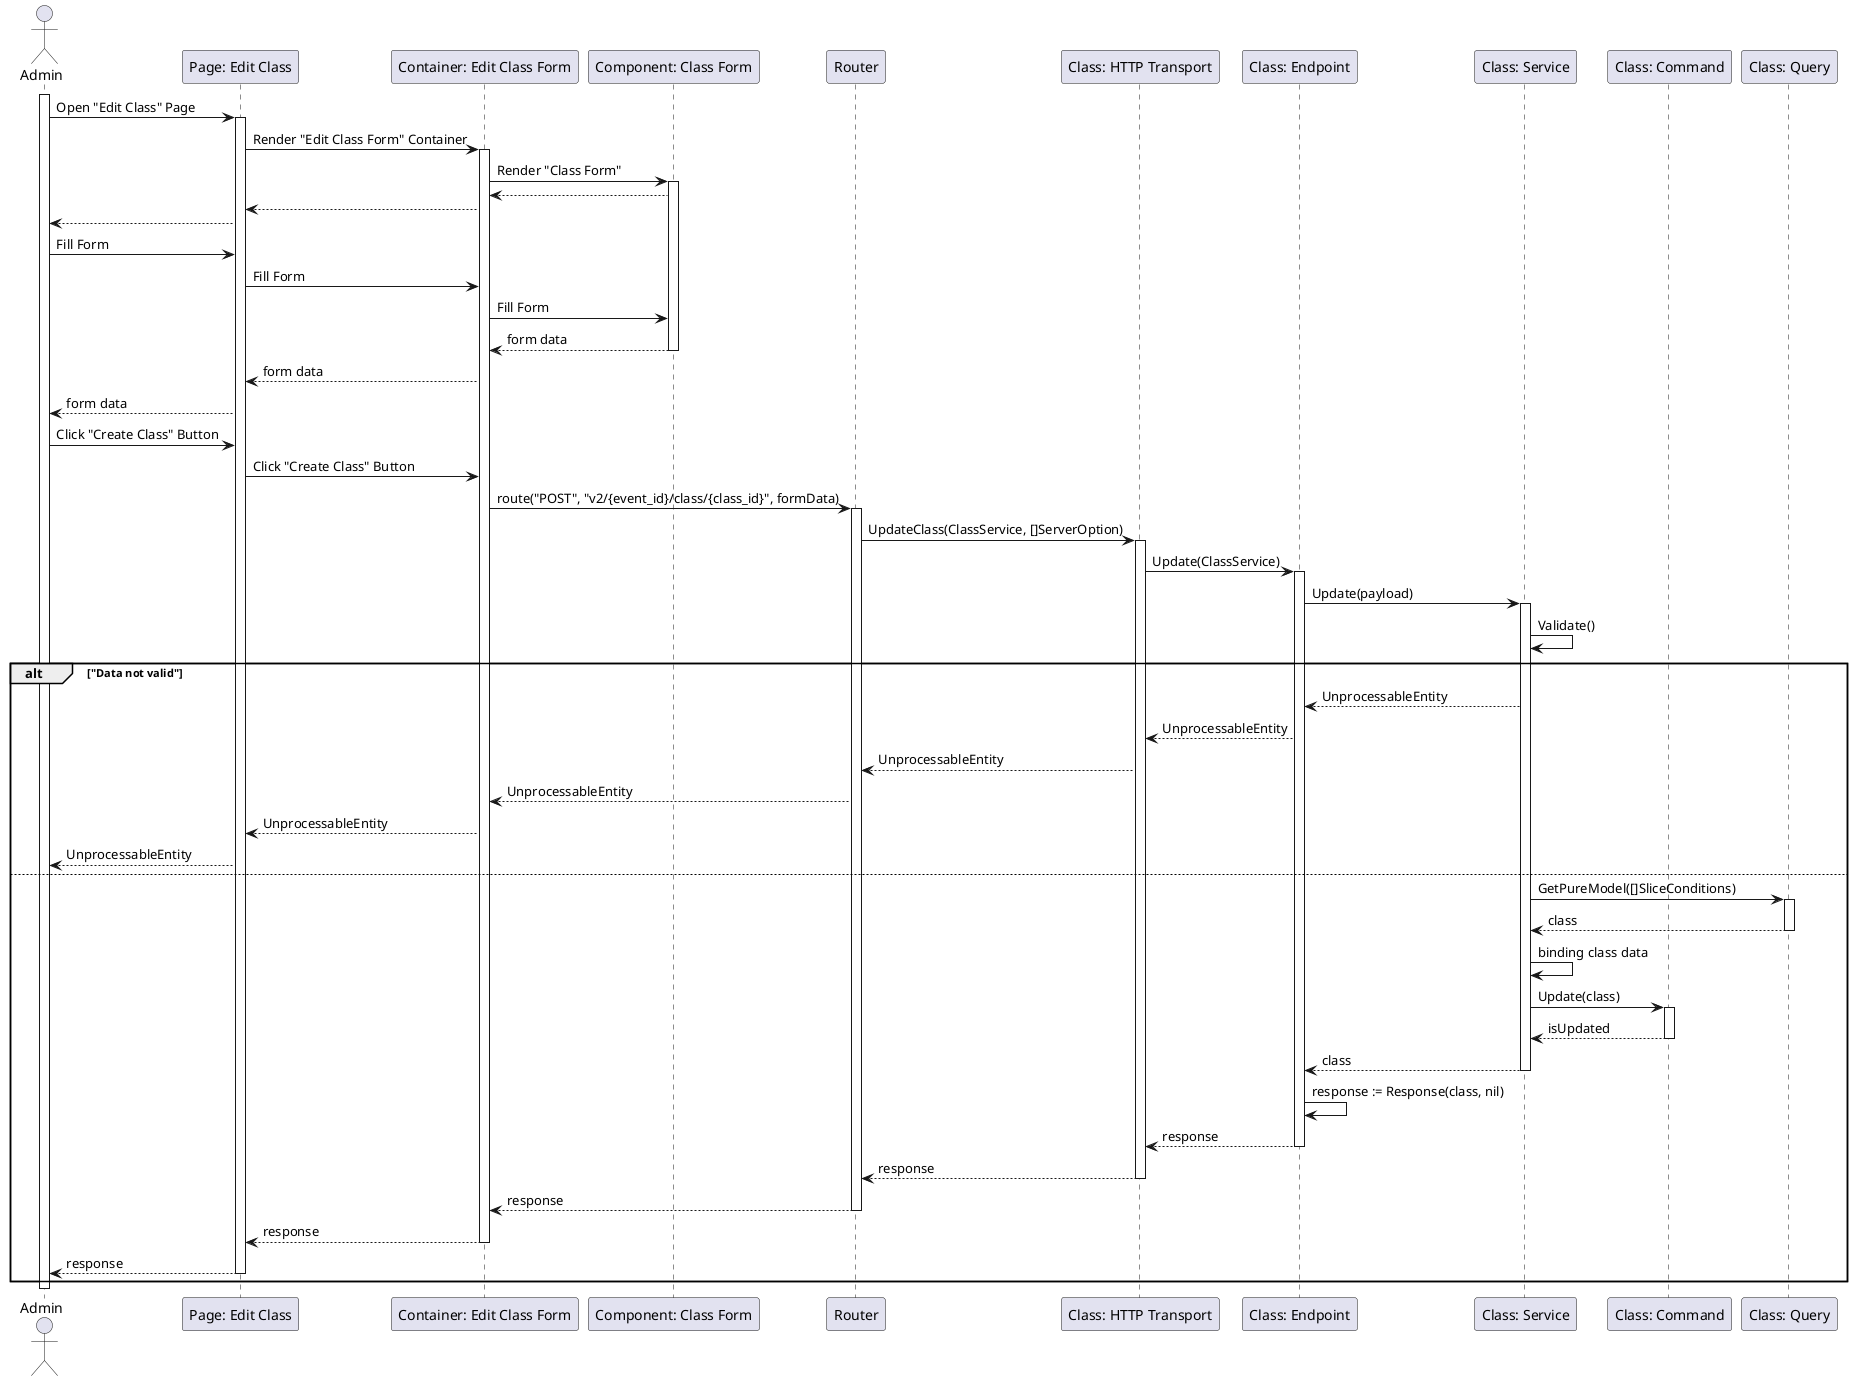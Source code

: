 @startuml UpdateClass

actor Admin
participant "Page: Edit Class" as EditClassPage
participant "Container: Edit Class Form" as EditClassFormContainer
participant "Component: Class Form" as ClassForm
participant "Router" as Router
participant "Class: HTTP Transport" as ClassHTTPTransport
participant "Class: Endpoint" as ClassEndpoint
participant "Class: Service" as ClassService
participant "Class: Command" as ClassCommand
participant "Class: Query" as ClassQuery

activate Admin

Admin->EditClassPage: Open "Edit Class" Page
activate EditClassPage
EditClassPage->EditClassFormContainer: Render "Edit Class Form" Container
activate EditClassFormContainer
EditClassFormContainer->ClassForm: Render "Class Form"
activate ClassForm
ClassForm-->EditClassFormContainer
EditClassFormContainer-->EditClassPage
EditClassPage-->Admin

Admin->EditClassPage: Fill Form
EditClassPage->EditClassFormContainer: Fill Form
EditClassFormContainer->ClassForm: Fill Form
ClassForm-->EditClassFormContainer: form data
deactivate ClassForm
EditClassFormContainer-->EditClassPage: form data
EditClassPage-->Admin: form data

Admin->EditClassPage: Click "Create Class" Button
EditClassPage->EditClassFormContainer: Click "Create Class" Button
EditClassFormContainer->Router: route("POST", "v2/{event_id}/class/{class_id}", formData)
activate Router
Router->ClassHTTPTransport: UpdateClass(ClassService, []ServerOption)
activate ClassHTTPTransport
ClassHTTPTransport->ClassEndpoint: Update(ClassService)
activate ClassEndpoint
ClassEndpoint->ClassService: Update(payload)
activate ClassService
ClassService->ClassService: Validate()

alt "Data not valid"
    ClassService-->ClassEndpoint: UnprocessableEntity
    ClassEndpoint-->ClassHTTPTransport: UnprocessableEntity
    ClassHTTPTransport-->Router: UnprocessableEntity
    Router-->EditClassFormContainer: UnprocessableEntity
    EditClassFormContainer-->EditClassPage: UnprocessableEntity
    EditClassPage-->Admin: UnprocessableEntity
else
    ClassService->ClassQuery: GetPureModel([]SliceConditions)
    activate ClassQuery
    ClassQuery-->ClassService: class
    deactivate ClassQuery
    ClassService->ClassService: binding class data
    ClassService->ClassCommand: Update(class)
    activate ClassCommand
    ClassCommand-->ClassService: isUpdated
    deactivate ClassCommand

    ClassService-->ClassEndpoint: class
    deactivate ClassService
    ClassEndpoint->ClassEndpoint: response := Response(class, nil)
    ClassEndpoint-->ClassHTTPTransport: response
    deactivate ClassEndpoint
    ClassHTTPTransport-->Router: response
    deactivate ClassHTTPTransport
    Router-->EditClassFormContainer: response
    deactivate Router
    EditClassFormContainer-->EditClassPage: response
    deactivate EditClassFormContainer
    EditClassPage-->Admin: response
    deactivate EditClassPage
end

deactivate Admin

@enduml